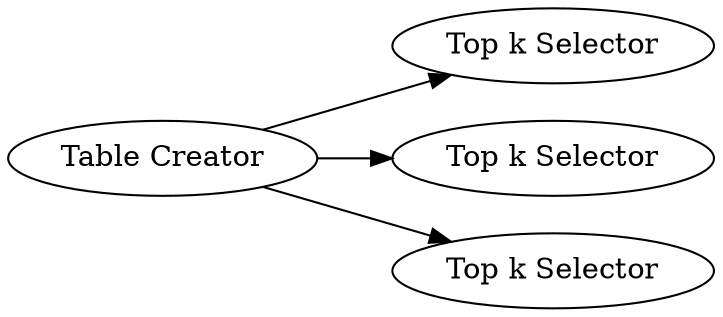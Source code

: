 digraph {
	4 -> 28
	4 -> 29
	4 -> 27
	4 [label="Table Creator"]
	27 [label="Top k Selector"]
	29 [label="Top k Selector"]
	28 [label="Top k Selector"]
	rankdir=LR
}
